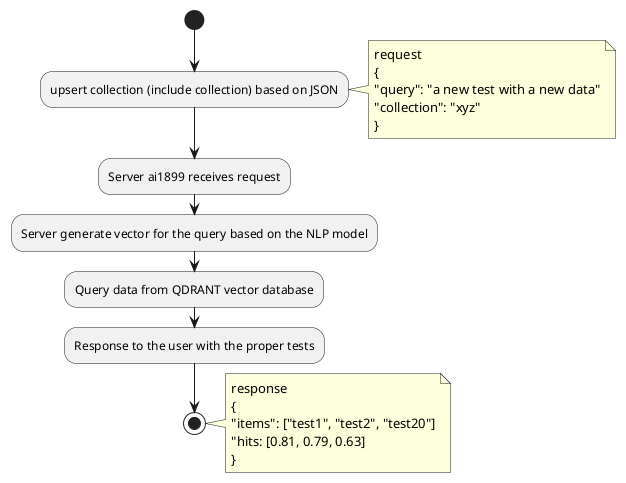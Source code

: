 @startuml

start

:upsert collection (include collection) based on JSON;

note right
request
{
"query": "a new test with a new data"
"collection": "xyz"
}
end note

:Server ai1899 receives request;

:Server generate vector for the query based on the NLP model;

:Query data from QDRANT vector database;

:Response to the user with the proper tests;

stop

note right
response
{
"items": ["test1", "test2", "test20"]
"hits: [0.81, 0.79, 0.63]
}
end note

@enduml
